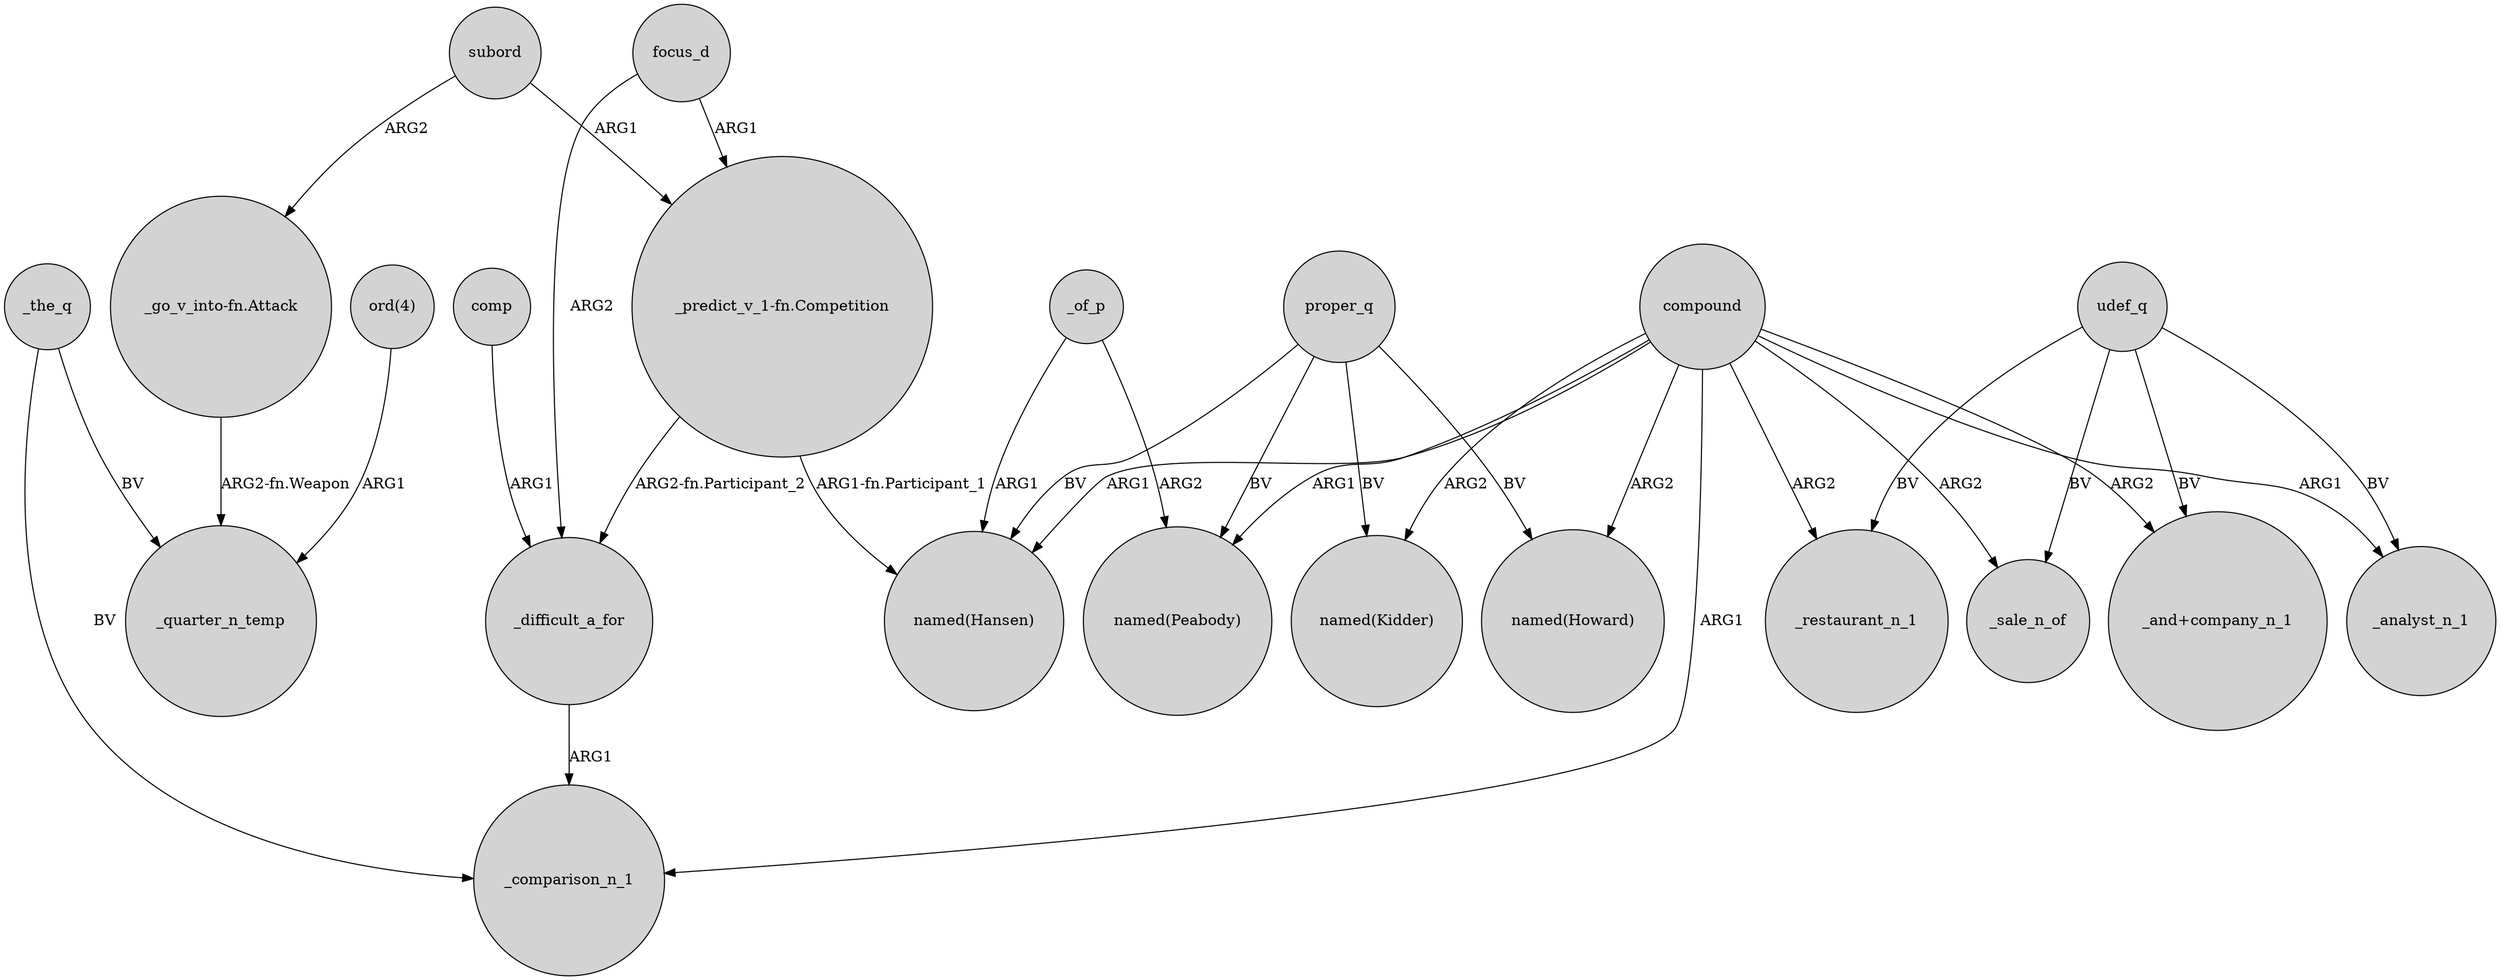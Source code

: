 digraph {
	node [shape=circle style=filled]
	compound -> "named(Peabody)" [label=ARG1]
	proper_q -> "named(Peabody)" [label=BV]
	compound -> "_and+company_n_1" [label=ARG2]
	udef_q -> _analyst_n_1 [label=BV]
	_the_q -> _quarter_n_temp [label=BV]
	proper_q -> "named(Hansen)" [label=BV]
	subord -> "_go_v_into-fn.Attack" [label=ARG2]
	udef_q -> _sale_n_of [label=BV]
	proper_q -> "named(Howard)" [label=BV]
	focus_d -> _difficult_a_for [label=ARG2]
	subord -> "_predict_v_1-fn.Competition" [label=ARG1]
	compound -> "named(Howard)" [label=ARG2]
	_of_p -> "named(Peabody)" [label=ARG2]
	udef_q -> _restaurant_n_1 [label=BV]
	_of_p -> "named(Hansen)" [label=ARG1]
	"_predict_v_1-fn.Competition" -> "named(Hansen)" [label="ARG1-fn.Participant_1"]
	compound -> "named(Kidder)" [label=ARG2]
	compound -> _analyst_n_1 [label=ARG1]
	compound -> _comparison_n_1 [label=ARG1]
	comp -> _difficult_a_for [label=ARG1]
	_difficult_a_for -> _comparison_n_1 [label=ARG1]
	"ord(4)" -> _quarter_n_temp [label=ARG1]
	"_go_v_into-fn.Attack" -> _quarter_n_temp [label="ARG2-fn.Weapon"]
	compound -> _restaurant_n_1 [label=ARG2]
	focus_d -> "_predict_v_1-fn.Competition" [label=ARG1]
	udef_q -> "_and+company_n_1" [label=BV]
	"_predict_v_1-fn.Competition" -> _difficult_a_for [label="ARG2-fn.Participant_2"]
	_the_q -> _comparison_n_1 [label=BV]
	proper_q -> "named(Kidder)" [label=BV]
	compound -> "named(Hansen)" [label=ARG1]
	compound -> _sale_n_of [label=ARG2]
}
